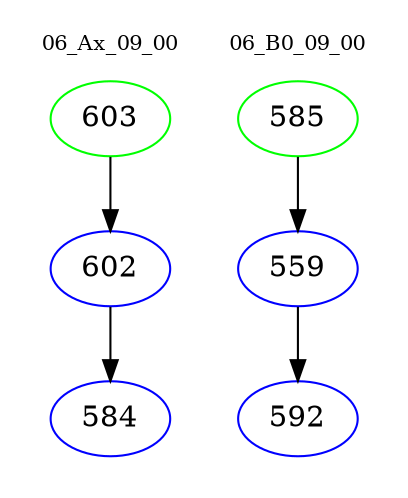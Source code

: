 digraph{
subgraph cluster_0 {
color = white
label = "06_Ax_09_00";
fontsize=10;
T0_603 [label="603", color="green"]
T0_603 -> T0_602 [color="black"]
T0_602 [label="602", color="blue"]
T0_602 -> T0_584 [color="black"]
T0_584 [label="584", color="blue"]
}
subgraph cluster_1 {
color = white
label = "06_B0_09_00";
fontsize=10;
T1_585 [label="585", color="green"]
T1_585 -> T1_559 [color="black"]
T1_559 [label="559", color="blue"]
T1_559 -> T1_592 [color="black"]
T1_592 [label="592", color="blue"]
}
}
